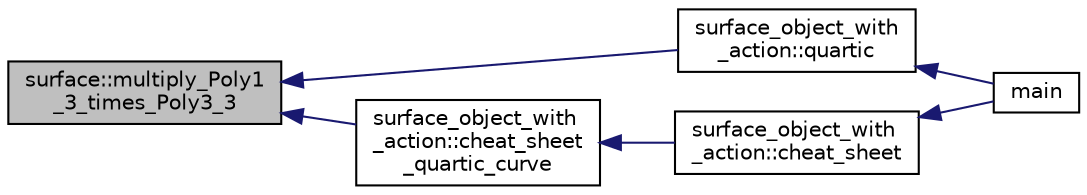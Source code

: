 digraph "surface::multiply_Poly1_3_times_Poly3_3"
{
  edge [fontname="Helvetica",fontsize="10",labelfontname="Helvetica",labelfontsize="10"];
  node [fontname="Helvetica",fontsize="10",shape=record];
  rankdir="LR";
  Node4170 [label="surface::multiply_Poly1\l_3_times_Poly3_3",height=0.2,width=0.4,color="black", fillcolor="grey75", style="filled", fontcolor="black"];
  Node4170 -> Node4171 [dir="back",color="midnightblue",fontsize="10",style="solid",fontname="Helvetica"];
  Node4171 [label="surface_object_with\l_action::quartic",height=0.2,width=0.4,color="black", fillcolor="white", style="filled",URL="$db/d28/classsurface__object__with__action.html#a0143b698eb050332a79ed95f7d274ada"];
  Node4171 -> Node4172 [dir="back",color="midnightblue",fontsize="10",style="solid",fontname="Helvetica"];
  Node4172 [label="main",height=0.2,width=0.4,color="black", fillcolor="white", style="filled",URL="$d2/dfa/create__surface__main_8_c.html#a217dbf8b442f20279ea00b898af96f52"];
  Node4170 -> Node4173 [dir="back",color="midnightblue",fontsize="10",style="solid",fontname="Helvetica"];
  Node4173 [label="surface_object_with\l_action::cheat_sheet\l_quartic_curve",height=0.2,width=0.4,color="black", fillcolor="white", style="filled",URL="$db/d28/classsurface__object__with__action.html#a7f42e37fc76dd9b6b113e35c2b886b36"];
  Node4173 -> Node4174 [dir="back",color="midnightblue",fontsize="10",style="solid",fontname="Helvetica"];
  Node4174 [label="surface_object_with\l_action::cheat_sheet",height=0.2,width=0.4,color="black", fillcolor="white", style="filled",URL="$db/d28/classsurface__object__with__action.html#a13371a6bb26f27759adcc0f7292b12d2"];
  Node4174 -> Node4172 [dir="back",color="midnightblue",fontsize="10",style="solid",fontname="Helvetica"];
}
